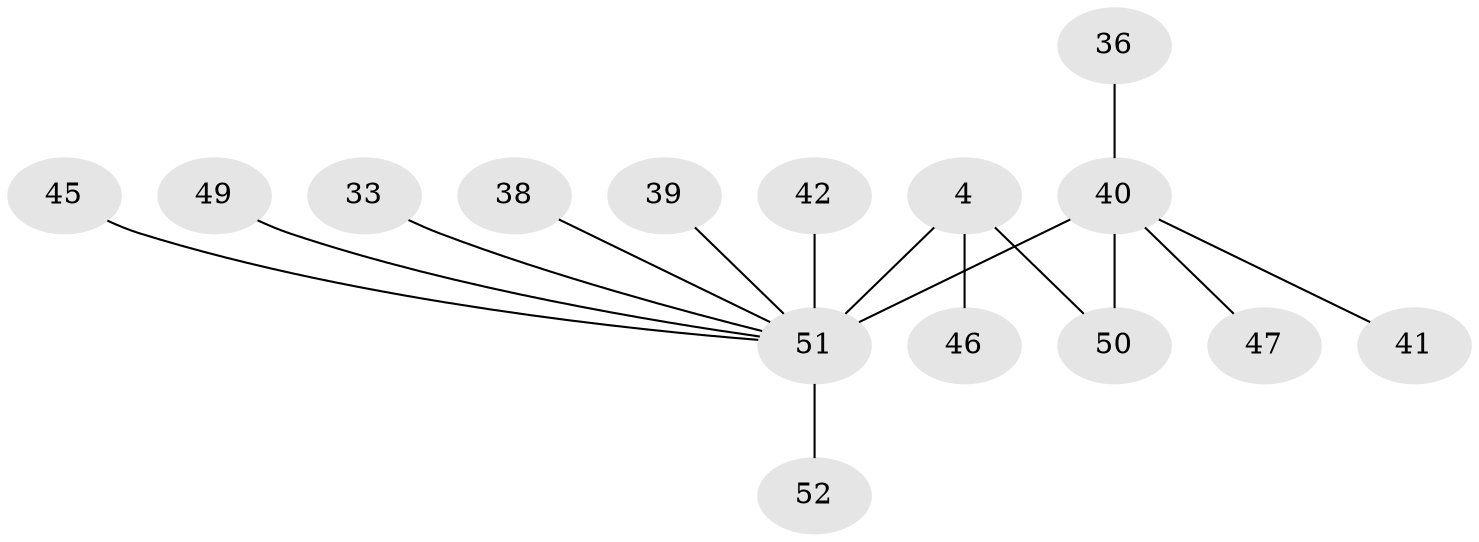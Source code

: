 // original degree distribution, {6: 0.019230769230769232, 5: 0.07692307692307693, 3: 0.057692307692307696, 4: 0.057692307692307696, 13: 0.019230769230769232, 7: 0.038461538461538464, 1: 0.5384615384615384, 2: 0.19230769230769232}
// Generated by graph-tools (version 1.1) at 2025/59/03/04/25 21:59:04]
// undirected, 15 vertices, 15 edges
graph export_dot {
graph [start="1"]
  node [color=gray90,style=filled];
  4 [super="+3"];
  33 [super="+17"];
  36;
  38;
  39;
  40 [super="+1+23+32+11+15+20+25+27+28"];
  41;
  42;
  45;
  46 [super="+35+44"];
  47;
  49 [super="+21"];
  50 [super="+34+37+48"];
  51 [super="+9+2+10+24+29"];
  52 [super="+14+7+31"];
  4 -- 51 [weight=4];
  4 -- 50;
  4 -- 46;
  33 -- 51;
  36 -- 40;
  38 -- 51;
  39 -- 51;
  40 -- 51 [weight=5];
  40 -- 41;
  40 -- 47;
  40 -- 50;
  42 -- 51;
  45 -- 51;
  49 -- 51;
  51 -- 52 [weight=2];
}
